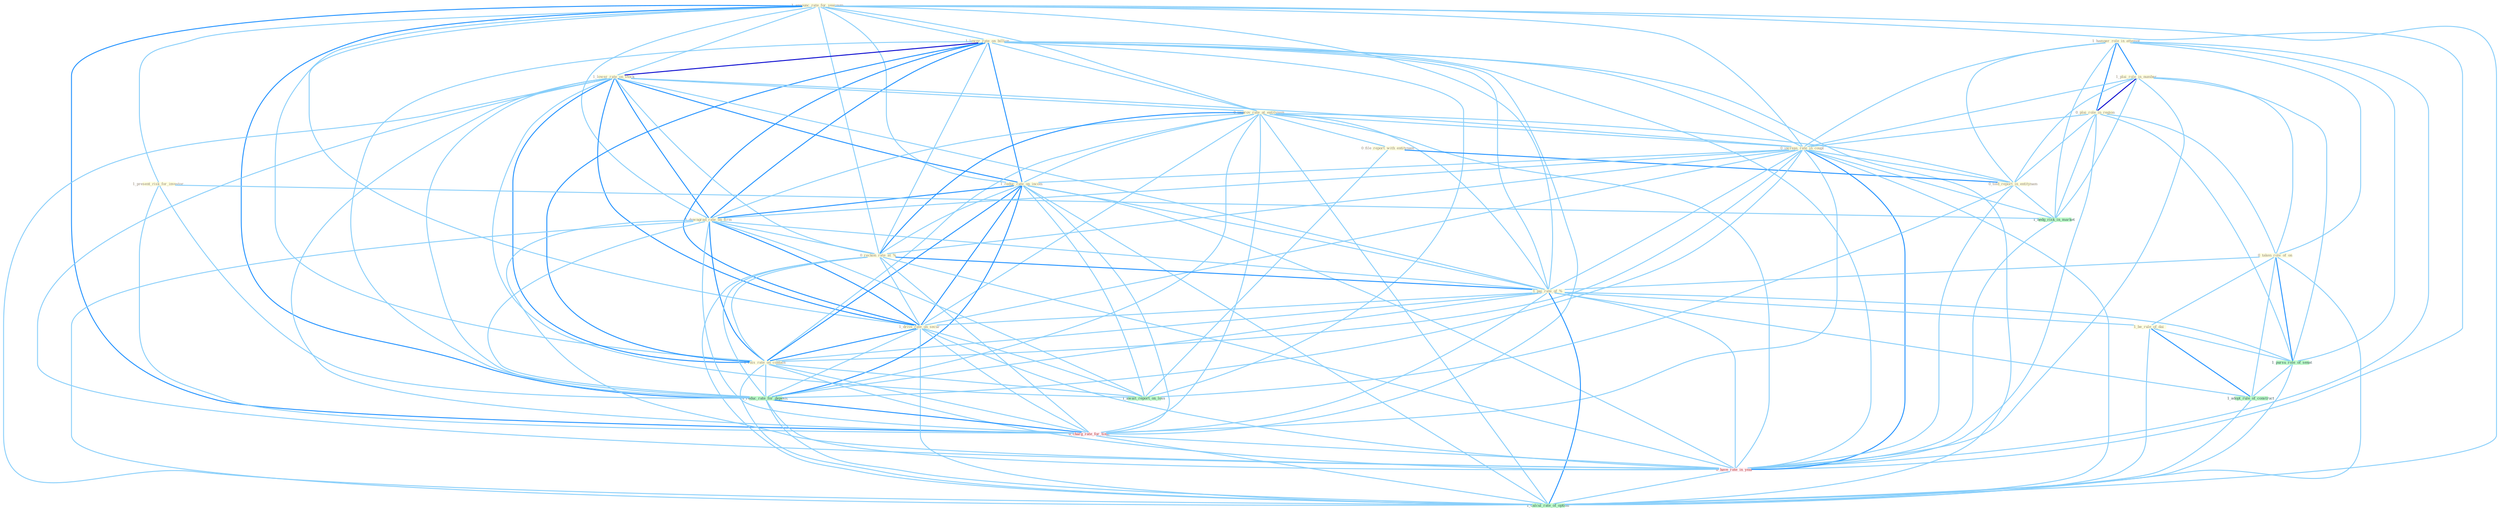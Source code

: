 Graph G{ 
    node
    [shape=polygon,style=filled,width=.5,height=.06,color="#BDFCC9",fixedsize=true,fontsize=4,
    fontcolor="#2f4f4f"];
    {node
    [color="#ffffe0", fontcolor="#8b7d6b"] "1_announc_rate_for_yearnum " "1_hamper_role_in_attempt " "1_lower_rate_on_billion " "1_plai_role_in_number " "0_plai_role_in_region " "1_lower_rate_on_stock " "0_improv_rate_at_entitynam " "0_file_report_with_entitynam " "0_increas_rate_in_coupl " "1_reduc_rate_on_incom " "1_downgrad_rate_on_firm " "0_taken_role_of_on " "0_reckon_rate_at_% " "1_pai_rate_of_% " "1_be_rule_of_dai " "0_told_report_in_entitynam " "1_present_risk_for_investor " "1_drive_rate_on_secur " "1_rais_rate_on_contain "}
{node [color="#fff0f5", fontcolor="#b22222"] "0_charg_rate_for_time " "0_have_rate_in_year "}
edge [color="#B0E2FF"];

	"1_announc_rate_for_yearnum " -- "1_lower_rate_on_billion " [w="1", color="#87cefa" ];
	"1_announc_rate_for_yearnum " -- "1_lower_rate_on_stock " [w="1", color="#87cefa" ];
	"1_announc_rate_for_yearnum " -- "0_improv_rate_at_entitynam " [w="1", color="#87cefa" ];
	"1_announc_rate_for_yearnum " -- "0_increas_rate_in_coupl " [w="1", color="#87cefa" ];
	"1_announc_rate_for_yearnum " -- "1_reduc_rate_on_incom " [w="1", color="#87cefa" ];
	"1_announc_rate_for_yearnum " -- "1_downgrad_rate_on_firm " [w="1", color="#87cefa" ];
	"1_announc_rate_for_yearnum " -- "0_reckon_rate_at_% " [w="1", color="#87cefa" ];
	"1_announc_rate_for_yearnum " -- "1_pai_rate_of_% " [w="1", color="#87cefa" ];
	"1_announc_rate_for_yearnum " -- "1_present_risk_for_investor " [w="1", color="#87cefa" ];
	"1_announc_rate_for_yearnum " -- "1_drive_rate_on_secur " [w="1", color="#87cefa" ];
	"1_announc_rate_for_yearnum " -- "1_rais_rate_on_contain " [w="1", color="#87cefa" ];
	"1_announc_rate_for_yearnum " -- "1_reduc_rate_for_deposit " [w="2", color="#1e90ff" , len=0.8];
	"1_announc_rate_for_yearnum " -- "0_charg_rate_for_time " [w="2", color="#1e90ff" , len=0.8];
	"1_announc_rate_for_yearnum " -- "0_have_rate_in_year " [w="1", color="#87cefa" ];
	"1_announc_rate_for_yearnum " -- "1_calcul_rate_of_option " [w="1", color="#87cefa" ];
	"1_hamper_role_in_attempt " -- "1_plai_role_in_number " [w="2", color="#1e90ff" , len=0.8];
	"1_hamper_role_in_attempt " -- "0_plai_role_in_region " [w="2", color="#1e90ff" , len=0.8];
	"1_hamper_role_in_attempt " -- "0_increas_rate_in_coupl " [w="1", color="#87cefa" ];
	"1_hamper_role_in_attempt " -- "0_taken_role_of_on " [w="1", color="#87cefa" ];
	"1_hamper_role_in_attempt " -- "0_told_report_in_entitynam " [w="1", color="#87cefa" ];
	"1_hamper_role_in_attempt " -- "1_pursu_role_of_senat " [w="1", color="#87cefa" ];
	"1_hamper_role_in_attempt " -- "1_hedg_risk_in_market " [w="1", color="#87cefa" ];
	"1_hamper_role_in_attempt " -- "0_have_rate_in_year " [w="1", color="#87cefa" ];
	"1_lower_rate_on_billion " -- "1_lower_rate_on_stock " [w="3", color="#0000cd" , len=0.6];
	"1_lower_rate_on_billion " -- "0_improv_rate_at_entitynam " [w="1", color="#87cefa" ];
	"1_lower_rate_on_billion " -- "0_increas_rate_in_coupl " [w="1", color="#87cefa" ];
	"1_lower_rate_on_billion " -- "1_reduc_rate_on_incom " [w="2", color="#1e90ff" , len=0.8];
	"1_lower_rate_on_billion " -- "1_downgrad_rate_on_firm " [w="2", color="#1e90ff" , len=0.8];
	"1_lower_rate_on_billion " -- "0_reckon_rate_at_% " [w="1", color="#87cefa" ];
	"1_lower_rate_on_billion " -- "1_pai_rate_of_% " [w="1", color="#87cefa" ];
	"1_lower_rate_on_billion " -- "1_drive_rate_on_secur " [w="2", color="#1e90ff" , len=0.8];
	"1_lower_rate_on_billion " -- "1_rais_rate_on_contain " [w="2", color="#1e90ff" , len=0.8];
	"1_lower_rate_on_billion " -- "1_await_report_on_loss " [w="1", color="#87cefa" ];
	"1_lower_rate_on_billion " -- "1_reduc_rate_for_deposit " [w="1", color="#87cefa" ];
	"1_lower_rate_on_billion " -- "0_charg_rate_for_time " [w="1", color="#87cefa" ];
	"1_lower_rate_on_billion " -- "0_have_rate_in_year " [w="1", color="#87cefa" ];
	"1_lower_rate_on_billion " -- "1_calcul_rate_of_option " [w="1", color="#87cefa" ];
	"1_plai_role_in_number " -- "0_plai_role_in_region " [w="3", color="#0000cd" , len=0.6];
	"1_plai_role_in_number " -- "0_increas_rate_in_coupl " [w="1", color="#87cefa" ];
	"1_plai_role_in_number " -- "0_taken_role_of_on " [w="1", color="#87cefa" ];
	"1_plai_role_in_number " -- "0_told_report_in_entitynam " [w="1", color="#87cefa" ];
	"1_plai_role_in_number " -- "1_pursu_role_of_senat " [w="1", color="#87cefa" ];
	"1_plai_role_in_number " -- "1_hedg_risk_in_market " [w="1", color="#87cefa" ];
	"1_plai_role_in_number " -- "0_have_rate_in_year " [w="1", color="#87cefa" ];
	"0_plai_role_in_region " -- "0_increas_rate_in_coupl " [w="1", color="#87cefa" ];
	"0_plai_role_in_region " -- "0_taken_role_of_on " [w="1", color="#87cefa" ];
	"0_plai_role_in_region " -- "0_told_report_in_entitynam " [w="1", color="#87cefa" ];
	"0_plai_role_in_region " -- "1_pursu_role_of_senat " [w="1", color="#87cefa" ];
	"0_plai_role_in_region " -- "1_hedg_risk_in_market " [w="1", color="#87cefa" ];
	"0_plai_role_in_region " -- "0_have_rate_in_year " [w="1", color="#87cefa" ];
	"1_lower_rate_on_stock " -- "0_improv_rate_at_entitynam " [w="1", color="#87cefa" ];
	"1_lower_rate_on_stock " -- "0_increas_rate_in_coupl " [w="1", color="#87cefa" ];
	"1_lower_rate_on_stock " -- "1_reduc_rate_on_incom " [w="2", color="#1e90ff" , len=0.8];
	"1_lower_rate_on_stock " -- "1_downgrad_rate_on_firm " [w="2", color="#1e90ff" , len=0.8];
	"1_lower_rate_on_stock " -- "0_reckon_rate_at_% " [w="1", color="#87cefa" ];
	"1_lower_rate_on_stock " -- "1_pai_rate_of_% " [w="1", color="#87cefa" ];
	"1_lower_rate_on_stock " -- "1_drive_rate_on_secur " [w="2", color="#1e90ff" , len=0.8];
	"1_lower_rate_on_stock " -- "1_rais_rate_on_contain " [w="2", color="#1e90ff" , len=0.8];
	"1_lower_rate_on_stock " -- "1_await_report_on_loss " [w="1", color="#87cefa" ];
	"1_lower_rate_on_stock " -- "1_reduc_rate_for_deposit " [w="1", color="#87cefa" ];
	"1_lower_rate_on_stock " -- "0_charg_rate_for_time " [w="1", color="#87cefa" ];
	"1_lower_rate_on_stock " -- "0_have_rate_in_year " [w="1", color="#87cefa" ];
	"1_lower_rate_on_stock " -- "1_calcul_rate_of_option " [w="1", color="#87cefa" ];
	"0_improv_rate_at_entitynam " -- "0_file_report_with_entitynam " [w="1", color="#87cefa" ];
	"0_improv_rate_at_entitynam " -- "0_increas_rate_in_coupl " [w="1", color="#87cefa" ];
	"0_improv_rate_at_entitynam " -- "1_reduc_rate_on_incom " [w="1", color="#87cefa" ];
	"0_improv_rate_at_entitynam " -- "1_downgrad_rate_on_firm " [w="1", color="#87cefa" ];
	"0_improv_rate_at_entitynam " -- "0_reckon_rate_at_% " [w="2", color="#1e90ff" , len=0.8];
	"0_improv_rate_at_entitynam " -- "1_pai_rate_of_% " [w="1", color="#87cefa" ];
	"0_improv_rate_at_entitynam " -- "0_told_report_in_entitynam " [w="1", color="#87cefa" ];
	"0_improv_rate_at_entitynam " -- "1_drive_rate_on_secur " [w="1", color="#87cefa" ];
	"0_improv_rate_at_entitynam " -- "1_rais_rate_on_contain " [w="1", color="#87cefa" ];
	"0_improv_rate_at_entitynam " -- "1_reduc_rate_for_deposit " [w="1", color="#87cefa" ];
	"0_improv_rate_at_entitynam " -- "0_charg_rate_for_time " [w="1", color="#87cefa" ];
	"0_improv_rate_at_entitynam " -- "0_have_rate_in_year " [w="1", color="#87cefa" ];
	"0_improv_rate_at_entitynam " -- "1_calcul_rate_of_option " [w="1", color="#87cefa" ];
	"0_file_report_with_entitynam " -- "0_told_report_in_entitynam " [w="2", color="#1e90ff" , len=0.8];
	"0_file_report_with_entitynam " -- "1_await_report_on_loss " [w="1", color="#87cefa" ];
	"0_increas_rate_in_coupl " -- "1_reduc_rate_on_incom " [w="1", color="#87cefa" ];
	"0_increas_rate_in_coupl " -- "1_downgrad_rate_on_firm " [w="1", color="#87cefa" ];
	"0_increas_rate_in_coupl " -- "0_reckon_rate_at_% " [w="1", color="#87cefa" ];
	"0_increas_rate_in_coupl " -- "1_pai_rate_of_% " [w="1", color="#87cefa" ];
	"0_increas_rate_in_coupl " -- "0_told_report_in_entitynam " [w="1", color="#87cefa" ];
	"0_increas_rate_in_coupl " -- "1_drive_rate_on_secur " [w="1", color="#87cefa" ];
	"0_increas_rate_in_coupl " -- "1_rais_rate_on_contain " [w="1", color="#87cefa" ];
	"0_increas_rate_in_coupl " -- "1_reduc_rate_for_deposit " [w="1", color="#87cefa" ];
	"0_increas_rate_in_coupl " -- "0_charg_rate_for_time " [w="1", color="#87cefa" ];
	"0_increas_rate_in_coupl " -- "1_hedg_risk_in_market " [w="1", color="#87cefa" ];
	"0_increas_rate_in_coupl " -- "0_have_rate_in_year " [w="2", color="#1e90ff" , len=0.8];
	"0_increas_rate_in_coupl " -- "1_calcul_rate_of_option " [w="1", color="#87cefa" ];
	"1_reduc_rate_on_incom " -- "1_downgrad_rate_on_firm " [w="2", color="#1e90ff" , len=0.8];
	"1_reduc_rate_on_incom " -- "0_reckon_rate_at_% " [w="1", color="#87cefa" ];
	"1_reduc_rate_on_incom " -- "1_pai_rate_of_% " [w="1", color="#87cefa" ];
	"1_reduc_rate_on_incom " -- "1_drive_rate_on_secur " [w="2", color="#1e90ff" , len=0.8];
	"1_reduc_rate_on_incom " -- "1_rais_rate_on_contain " [w="2", color="#1e90ff" , len=0.8];
	"1_reduc_rate_on_incom " -- "1_await_report_on_loss " [w="1", color="#87cefa" ];
	"1_reduc_rate_on_incom " -- "1_reduc_rate_for_deposit " [w="2", color="#1e90ff" , len=0.8];
	"1_reduc_rate_on_incom " -- "0_charg_rate_for_time " [w="1", color="#87cefa" ];
	"1_reduc_rate_on_incom " -- "0_have_rate_in_year " [w="1", color="#87cefa" ];
	"1_reduc_rate_on_incom " -- "1_calcul_rate_of_option " [w="1", color="#87cefa" ];
	"1_downgrad_rate_on_firm " -- "0_reckon_rate_at_% " [w="1", color="#87cefa" ];
	"1_downgrad_rate_on_firm " -- "1_pai_rate_of_% " [w="1", color="#87cefa" ];
	"1_downgrad_rate_on_firm " -- "1_drive_rate_on_secur " [w="2", color="#1e90ff" , len=0.8];
	"1_downgrad_rate_on_firm " -- "1_rais_rate_on_contain " [w="2", color="#1e90ff" , len=0.8];
	"1_downgrad_rate_on_firm " -- "1_await_report_on_loss " [w="1", color="#87cefa" ];
	"1_downgrad_rate_on_firm " -- "1_reduc_rate_for_deposit " [w="1", color="#87cefa" ];
	"1_downgrad_rate_on_firm " -- "0_charg_rate_for_time " [w="1", color="#87cefa" ];
	"1_downgrad_rate_on_firm " -- "0_have_rate_in_year " [w="1", color="#87cefa" ];
	"1_downgrad_rate_on_firm " -- "1_calcul_rate_of_option " [w="1", color="#87cefa" ];
	"0_taken_role_of_on " -- "1_pai_rate_of_% " [w="1", color="#87cefa" ];
	"0_taken_role_of_on " -- "1_be_rule_of_dai " [w="1", color="#87cefa" ];
	"0_taken_role_of_on " -- "1_pursu_role_of_senat " [w="2", color="#1e90ff" , len=0.8];
	"0_taken_role_of_on " -- "1_adopt_rule_of_construct " [w="1", color="#87cefa" ];
	"0_taken_role_of_on " -- "1_calcul_rate_of_option " [w="1", color="#87cefa" ];
	"0_reckon_rate_at_% " -- "1_pai_rate_of_% " [w="2", color="#1e90ff" , len=0.8];
	"0_reckon_rate_at_% " -- "1_drive_rate_on_secur " [w="1", color="#87cefa" ];
	"0_reckon_rate_at_% " -- "1_rais_rate_on_contain " [w="1", color="#87cefa" ];
	"0_reckon_rate_at_% " -- "1_reduc_rate_for_deposit " [w="1", color="#87cefa" ];
	"0_reckon_rate_at_% " -- "0_charg_rate_for_time " [w="1", color="#87cefa" ];
	"0_reckon_rate_at_% " -- "0_have_rate_in_year " [w="1", color="#87cefa" ];
	"0_reckon_rate_at_% " -- "1_calcul_rate_of_option " [w="1", color="#87cefa" ];
	"1_pai_rate_of_% " -- "1_be_rule_of_dai " [w="1", color="#87cefa" ];
	"1_pai_rate_of_% " -- "1_drive_rate_on_secur " [w="1", color="#87cefa" ];
	"1_pai_rate_of_% " -- "1_rais_rate_on_contain " [w="1", color="#87cefa" ];
	"1_pai_rate_of_% " -- "1_pursu_role_of_senat " [w="1", color="#87cefa" ];
	"1_pai_rate_of_% " -- "1_reduc_rate_for_deposit " [w="1", color="#87cefa" ];
	"1_pai_rate_of_% " -- "0_charg_rate_for_time " [w="1", color="#87cefa" ];
	"1_pai_rate_of_% " -- "1_adopt_rule_of_construct " [w="1", color="#87cefa" ];
	"1_pai_rate_of_% " -- "0_have_rate_in_year " [w="1", color="#87cefa" ];
	"1_pai_rate_of_% " -- "1_calcul_rate_of_option " [w="2", color="#1e90ff" , len=0.8];
	"1_be_rule_of_dai " -- "1_pursu_role_of_senat " [w="1", color="#87cefa" ];
	"1_be_rule_of_dai " -- "1_adopt_rule_of_construct " [w="2", color="#1e90ff" , len=0.8];
	"1_be_rule_of_dai " -- "1_calcul_rate_of_option " [w="1", color="#87cefa" ];
	"0_told_report_in_entitynam " -- "1_await_report_on_loss " [w="1", color="#87cefa" ];
	"0_told_report_in_entitynam " -- "1_hedg_risk_in_market " [w="1", color="#87cefa" ];
	"0_told_report_in_entitynam " -- "0_have_rate_in_year " [w="1", color="#87cefa" ];
	"1_present_risk_for_investor " -- "1_reduc_rate_for_deposit " [w="1", color="#87cefa" ];
	"1_present_risk_for_investor " -- "0_charg_rate_for_time " [w="1", color="#87cefa" ];
	"1_present_risk_for_investor " -- "1_hedg_risk_in_market " [w="1", color="#87cefa" ];
	"1_drive_rate_on_secur " -- "1_rais_rate_on_contain " [w="2", color="#1e90ff" , len=0.8];
	"1_drive_rate_on_secur " -- "1_await_report_on_loss " [w="1", color="#87cefa" ];
	"1_drive_rate_on_secur " -- "1_reduc_rate_for_deposit " [w="1", color="#87cefa" ];
	"1_drive_rate_on_secur " -- "0_charg_rate_for_time " [w="1", color="#87cefa" ];
	"1_drive_rate_on_secur " -- "0_have_rate_in_year " [w="1", color="#87cefa" ];
	"1_drive_rate_on_secur " -- "1_calcul_rate_of_option " [w="1", color="#87cefa" ];
	"1_rais_rate_on_contain " -- "1_await_report_on_loss " [w="1", color="#87cefa" ];
	"1_rais_rate_on_contain " -- "1_reduc_rate_for_deposit " [w="1", color="#87cefa" ];
	"1_rais_rate_on_contain " -- "0_charg_rate_for_time " [w="1", color="#87cefa" ];
	"1_rais_rate_on_contain " -- "0_have_rate_in_year " [w="1", color="#87cefa" ];
	"1_rais_rate_on_contain " -- "1_calcul_rate_of_option " [w="1", color="#87cefa" ];
	"1_pursu_role_of_senat " -- "1_adopt_rule_of_construct " [w="1", color="#87cefa" ];
	"1_pursu_role_of_senat " -- "1_calcul_rate_of_option " [w="1", color="#87cefa" ];
	"1_reduc_rate_for_deposit " -- "0_charg_rate_for_time " [w="2", color="#1e90ff" , len=0.8];
	"1_reduc_rate_for_deposit " -- "0_have_rate_in_year " [w="1", color="#87cefa" ];
	"1_reduc_rate_for_deposit " -- "1_calcul_rate_of_option " [w="1", color="#87cefa" ];
	"0_charg_rate_for_time " -- "0_have_rate_in_year " [w="1", color="#87cefa" ];
	"0_charg_rate_for_time " -- "1_calcul_rate_of_option " [w="1", color="#87cefa" ];
	"1_adopt_rule_of_construct " -- "1_calcul_rate_of_option " [w="1", color="#87cefa" ];
	"1_hedg_risk_in_market " -- "0_have_rate_in_year " [w="1", color="#87cefa" ];
	"0_have_rate_in_year " -- "1_calcul_rate_of_option " [w="1", color="#87cefa" ];
}